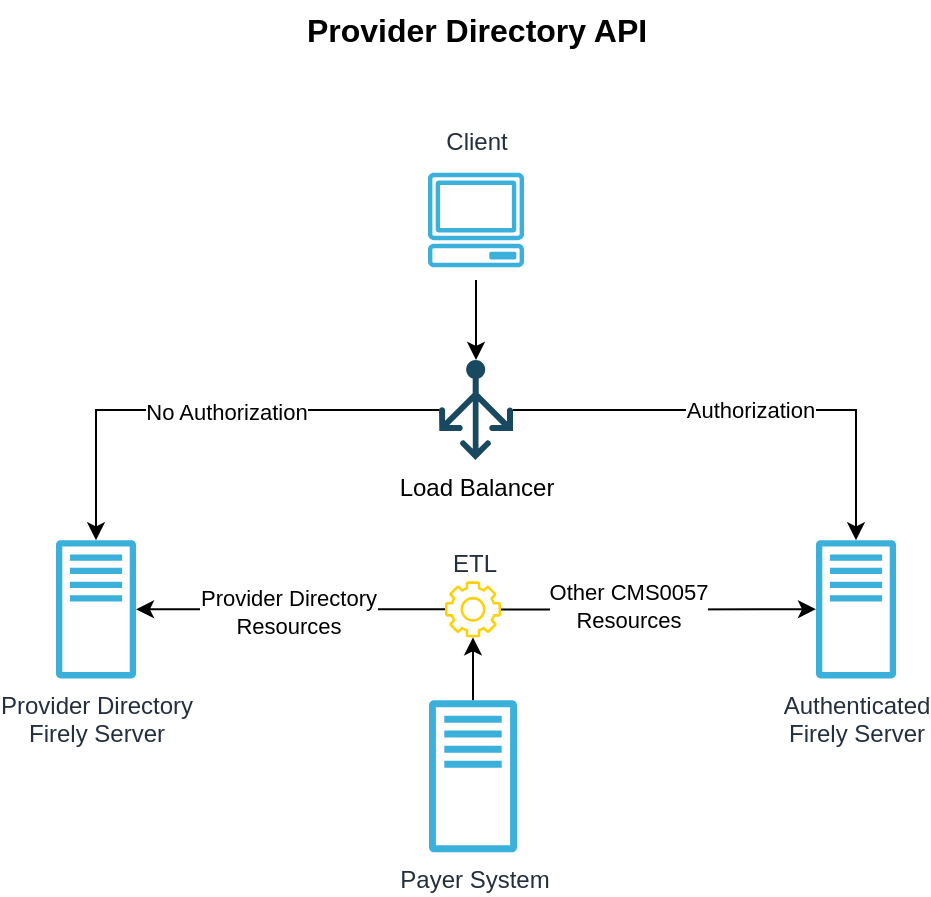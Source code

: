 <mxfile version="24.5.3" type="device">
  <diagram name="Page-1" id="y6lvZDk6rU4Od-lHuOss">
    <mxGraphModel dx="989" dy="589" grid="1" gridSize="10" guides="1" tooltips="1" connect="1" arrows="1" fold="1" page="1" pageScale="1" pageWidth="850" pageHeight="1100" math="0" shadow="0">
      <root>
        <mxCell id="0" />
        <mxCell id="1" parent="0" />
        <mxCell id="BN2SjDVVjFLFMzwL6X5X-1" value="&lt;div&gt;Authenticated&lt;br&gt;&lt;/div&gt;&lt;div&gt;Firely Server&lt;/div&gt;&lt;div&gt;&lt;br&gt;&lt;/div&gt;" style="sketch=0;outlineConnect=0;fontColor=#232F3E;gradientColor=none;fillColor=#3AB0DB;strokeColor=none;dashed=0;verticalLabelPosition=bottom;verticalAlign=top;align=center;html=1;fontSize=12;fontStyle=0;aspect=fixed;pointerEvents=1;shape=mxgraph.aws4.traditional_server;" parent="1" vertex="1">
          <mxGeometry x="580" y="280" width="40" height="69.34" as="geometry" />
        </mxCell>
        <mxCell id="BN2SjDVVjFLFMzwL6X5X-2" value="Provider Directory&lt;div&gt;Firely Server&lt;/div&gt;" style="sketch=0;outlineConnect=0;fontColor=#232F3E;gradientColor=none;fillColor=#3AB0DB;strokeColor=none;dashed=0;verticalLabelPosition=bottom;verticalAlign=top;align=center;html=1;fontSize=12;fontStyle=0;aspect=fixed;pointerEvents=1;shape=mxgraph.aws4.traditional_server;" parent="1" vertex="1">
          <mxGeometry x="200" y="280.01" width="40" height="69.33" as="geometry" />
        </mxCell>
        <mxCell id="BN2SjDVVjFLFMzwL6X5X-9" style="edgeStyle=orthogonalEdgeStyle;rounded=0;orthogonalLoop=1;jettySize=auto;html=1;exitX=0;exitY=0.5;exitDx=0;exitDy=0;exitPerimeter=0;" parent="1" source="BN2SjDVVjFLFMzwL6X5X-3" target="BN2SjDVVjFLFMzwL6X5X-2" edge="1">
          <mxGeometry relative="1" as="geometry" />
        </mxCell>
        <mxCell id="BN2SjDVVjFLFMzwL6X5X-11" value="No Authorization" style="edgeLabel;html=1;align=center;verticalAlign=middle;resizable=0;points=[];" parent="BN2SjDVVjFLFMzwL6X5X-9" vertex="1" connectable="0">
          <mxGeometry x="-0.099" y="1" relative="1" as="geometry">
            <mxPoint as="offset" />
          </mxGeometry>
        </mxCell>
        <mxCell id="BN2SjDVVjFLFMzwL6X5X-10" value="Authorization" style="edgeStyle=orthogonalEdgeStyle;rounded=0;orthogonalLoop=1;jettySize=auto;html=1;exitX=1;exitY=0.5;exitDx=0;exitDy=0;exitPerimeter=0;" parent="1" source="BN2SjDVVjFLFMzwL6X5X-3" target="BN2SjDVVjFLFMzwL6X5X-1" edge="1">
          <mxGeometry x="-0.003" relative="1" as="geometry">
            <mxPoint as="offset" />
          </mxGeometry>
        </mxCell>
        <mxCell id="BN2SjDVVjFLFMzwL6X5X-3" value="Load Balancer" style="sketch=0;aspect=fixed;pointerEvents=1;shadow=0;dashed=0;html=1;strokeColor=none;labelPosition=center;verticalLabelPosition=bottom;verticalAlign=top;align=center;fillColor=#194960;shape=mxgraph.azure.load_balancer_generic" parent="1" vertex="1">
          <mxGeometry x="391.5" y="190" width="37" height="50" as="geometry" />
        </mxCell>
        <mxCell id="BN2SjDVVjFLFMzwL6X5X-17" style="edgeStyle=orthogonalEdgeStyle;rounded=0;orthogonalLoop=1;jettySize=auto;html=1;" parent="1" source="BN2SjDVVjFLFMzwL6X5X-12" target="BN2SjDVVjFLFMzwL6X5X-15" edge="1">
          <mxGeometry relative="1" as="geometry" />
        </mxCell>
        <mxCell id="BN2SjDVVjFLFMzwL6X5X-12" value="Payer System" style="sketch=0;outlineConnect=0;fontColor=#232F3E;gradientColor=none;fillColor=#3AB0DB;strokeColor=none;dashed=0;verticalLabelPosition=bottom;verticalAlign=top;align=center;html=1;fontSize=12;fontStyle=0;aspect=fixed;pointerEvents=1;shape=mxgraph.aws4.traditional_server;" parent="1" vertex="1">
          <mxGeometry x="386.5" y="360" width="44" height="76.27" as="geometry" />
        </mxCell>
        <mxCell id="BN2SjDVVjFLFMzwL6X5X-22" style="edgeStyle=orthogonalEdgeStyle;rounded=0;orthogonalLoop=1;jettySize=auto;html=1;" parent="1" source="BN2SjDVVjFLFMzwL6X5X-15" target="BN2SjDVVjFLFMzwL6X5X-1" edge="1">
          <mxGeometry relative="1" as="geometry" />
        </mxCell>
        <mxCell id="BN2SjDVVjFLFMzwL6X5X-26" value="&lt;div&gt;Other CMS0057&lt;/div&gt;&lt;div&gt;Resources&lt;/div&gt;" style="edgeLabel;html=1;align=center;verticalAlign=middle;resizable=0;points=[];" parent="BN2SjDVVjFLFMzwL6X5X-22" vertex="1" connectable="0">
          <mxGeometry x="-0.203" y="2" relative="1" as="geometry">
            <mxPoint as="offset" />
          </mxGeometry>
        </mxCell>
        <mxCell id="BN2SjDVVjFLFMzwL6X5X-23" style="edgeStyle=orthogonalEdgeStyle;rounded=0;orthogonalLoop=1;jettySize=auto;html=1;" parent="1" source="BN2SjDVVjFLFMzwL6X5X-15" target="BN2SjDVVjFLFMzwL6X5X-2" edge="1">
          <mxGeometry relative="1" as="geometry" />
        </mxCell>
        <mxCell id="BN2SjDVVjFLFMzwL6X5X-25" value="Provider Directory&lt;div&gt;Resources&lt;/div&gt;" style="edgeLabel;html=1;align=center;verticalAlign=middle;resizable=0;points=[];" parent="BN2SjDVVjFLFMzwL6X5X-23" vertex="1" connectable="0">
          <mxGeometry x="0.016" y="1" relative="1" as="geometry">
            <mxPoint as="offset" />
          </mxGeometry>
        </mxCell>
        <mxCell id="BN2SjDVVjFLFMzwL6X5X-15" value="ETL" style="sketch=0;outlineConnect=0;fontColor=#232F3E;gradientColor=none;fillColor=#FDD106;strokeColor=none;dashed=0;verticalLabelPosition=top;verticalAlign=bottom;align=center;html=1;fontSize=12;fontStyle=0;aspect=fixed;pointerEvents=1;shape=mxgraph.aws4.gear;labelPosition=center;" parent="1" vertex="1">
          <mxGeometry x="394.5" y="300.67" width="28" height="28" as="geometry" />
        </mxCell>
        <mxCell id="BN2SjDVVjFLFMzwL6X5X-27" value="Client" style="sketch=0;outlineConnect=0;fontColor=#232F3E;gradientColor=none;strokeColor=#3AB0DB;fillColor=#ffffff;dashed=0;verticalLabelPosition=top;verticalAlign=bottom;align=center;html=1;fontSize=12;fontStyle=0;aspect=fixed;shape=mxgraph.aws4.resourceIcon;resIcon=mxgraph.aws4.client;labelPosition=center;" parent="1" vertex="1">
          <mxGeometry x="380" y="90" width="60" height="60" as="geometry" />
        </mxCell>
        <mxCell id="BN2SjDVVjFLFMzwL6X5X-28" style="edgeStyle=orthogonalEdgeStyle;rounded=0;orthogonalLoop=1;jettySize=auto;html=1;entryX=0.5;entryY=0;entryDx=0;entryDy=0;entryPerimeter=0;" parent="1" source="BN2SjDVVjFLFMzwL6X5X-27" target="BN2SjDVVjFLFMzwL6X5X-3" edge="1">
          <mxGeometry relative="1" as="geometry" />
        </mxCell>
        <mxCell id="bc6X3fultJd8hQo9GITk-1" value="&lt;font style=&quot;font-size: 16px;&quot;&gt;Provider Directory API&lt;/font&gt;" style="text;html=1;align=center;verticalAlign=middle;resizable=0;points=[];autosize=1;strokeColor=none;fillColor=none;fontStyle=1" vertex="1" parent="1">
          <mxGeometry x="320" y="10" width="180" height="30" as="geometry" />
        </mxCell>
      </root>
    </mxGraphModel>
  </diagram>
</mxfile>
